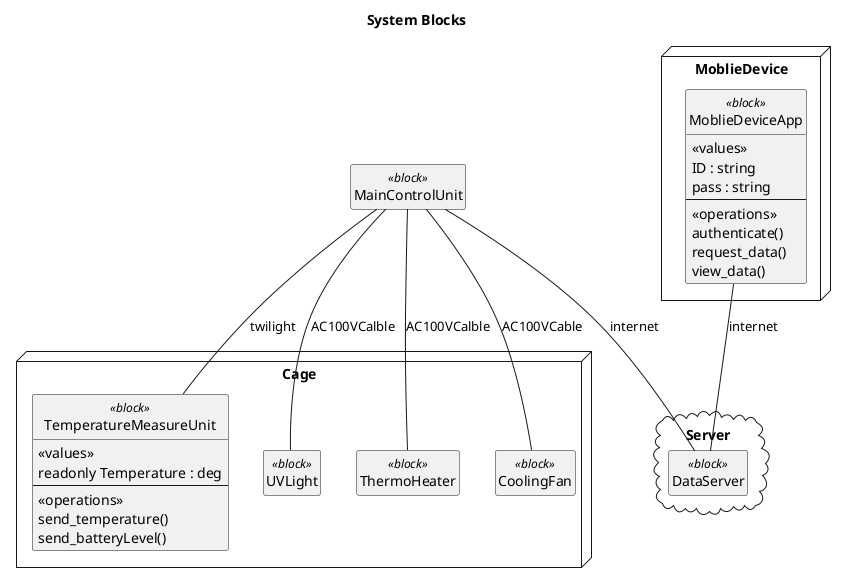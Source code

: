@startuml

title System Blocks

hide circle
hide empty members
hide method

class "MainControlUnit" as BlockMainControlUnit <<block>>{
}
package "Cage" as NodeCage <<node>>{
  class "TemperatureMeasureUnit" as BlockTemperatureMeasureUnit <<block>>{
    <<values>>
    readonly Temperature : deg
    --
    <<operations>>
    send_temperature()
    send_batteryLevel()
  }
  
  class "UVLight" as BlockUVLight <<block>>{
  }
  
  class "ThermoHeater" as BlockThermoHeater <<block>>{
  }
  class "CoolingFan" as BlockCoolingFan <<block>>{
  }
}
package "Server" as CloudServer <<cloud>>{
  class "DataServer" as BlockDataServer <<block>>{
  }
}

package "MoblieDevice" as NodeMobileDevice <<node>>{

  class "MoblieDeviceApp" as BlockMobileDevice <<block>>{
    <<values>>
    ID : string
    pass : string
    --
    <<operations>>
    authenticate()
    request_data()
    view_data()
  }
}
BlockMobileDevice -- BlockDataServer : internet 
BlockMainControlUnit -- BlockDataServer : internet
BlockMainControlUnit -- BlockTemperatureMeasureUnit : twilight
BlockMainControlUnit -- BlockThermoHeater : AC100VCalble
BlockMainControlUnit -- BlockUVLight : AC100VCalble
BlockMainControlUnit -- BlockCoolingFan : AC100VCable

@enduml

